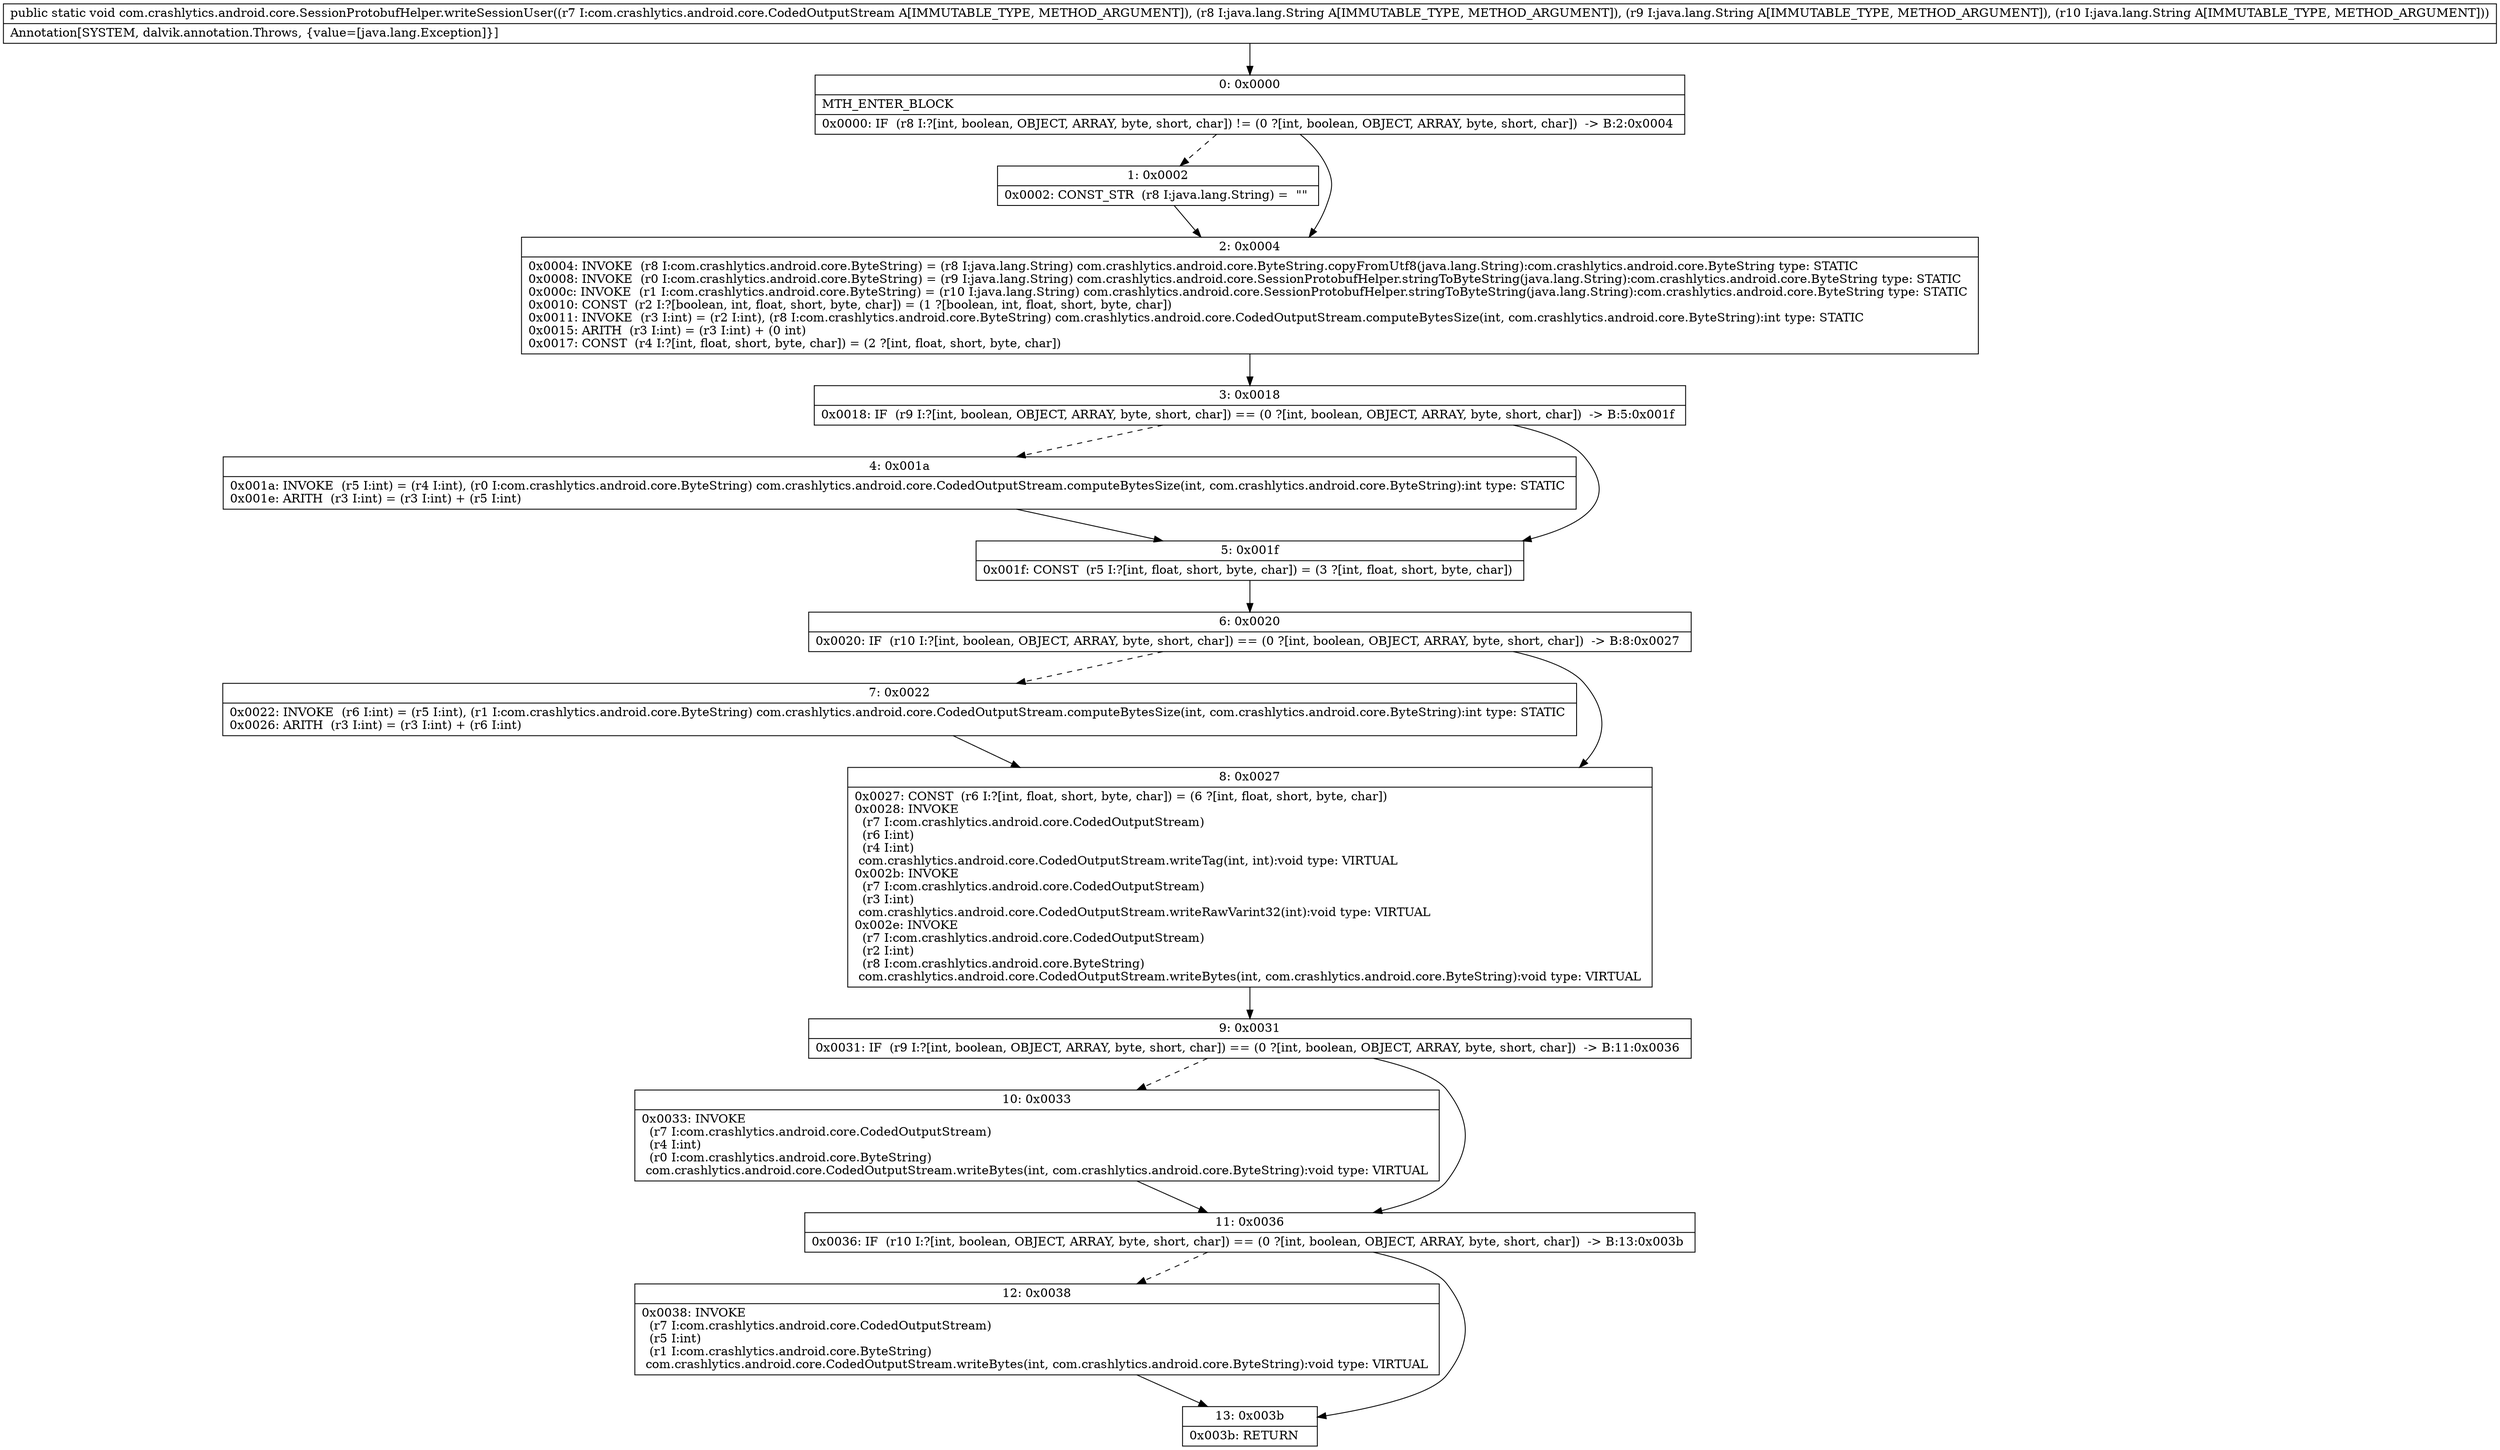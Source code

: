 digraph "CFG forcom.crashlytics.android.core.SessionProtobufHelper.writeSessionUser(Lcom\/crashlytics\/android\/core\/CodedOutputStream;Ljava\/lang\/String;Ljava\/lang\/String;Ljava\/lang\/String;)V" {
Node_0 [shape=record,label="{0\:\ 0x0000|MTH_ENTER_BLOCK\l|0x0000: IF  (r8 I:?[int, boolean, OBJECT, ARRAY, byte, short, char]) != (0 ?[int, boolean, OBJECT, ARRAY, byte, short, char])  \-\> B:2:0x0004 \l}"];
Node_1 [shape=record,label="{1\:\ 0x0002|0x0002: CONST_STR  (r8 I:java.lang.String) =  \"\" \l}"];
Node_2 [shape=record,label="{2\:\ 0x0004|0x0004: INVOKE  (r8 I:com.crashlytics.android.core.ByteString) = (r8 I:java.lang.String) com.crashlytics.android.core.ByteString.copyFromUtf8(java.lang.String):com.crashlytics.android.core.ByteString type: STATIC \l0x0008: INVOKE  (r0 I:com.crashlytics.android.core.ByteString) = (r9 I:java.lang.String) com.crashlytics.android.core.SessionProtobufHelper.stringToByteString(java.lang.String):com.crashlytics.android.core.ByteString type: STATIC \l0x000c: INVOKE  (r1 I:com.crashlytics.android.core.ByteString) = (r10 I:java.lang.String) com.crashlytics.android.core.SessionProtobufHelper.stringToByteString(java.lang.String):com.crashlytics.android.core.ByteString type: STATIC \l0x0010: CONST  (r2 I:?[boolean, int, float, short, byte, char]) = (1 ?[boolean, int, float, short, byte, char]) \l0x0011: INVOKE  (r3 I:int) = (r2 I:int), (r8 I:com.crashlytics.android.core.ByteString) com.crashlytics.android.core.CodedOutputStream.computeBytesSize(int, com.crashlytics.android.core.ByteString):int type: STATIC \l0x0015: ARITH  (r3 I:int) = (r3 I:int) + (0 int) \l0x0017: CONST  (r4 I:?[int, float, short, byte, char]) = (2 ?[int, float, short, byte, char]) \l}"];
Node_3 [shape=record,label="{3\:\ 0x0018|0x0018: IF  (r9 I:?[int, boolean, OBJECT, ARRAY, byte, short, char]) == (0 ?[int, boolean, OBJECT, ARRAY, byte, short, char])  \-\> B:5:0x001f \l}"];
Node_4 [shape=record,label="{4\:\ 0x001a|0x001a: INVOKE  (r5 I:int) = (r4 I:int), (r0 I:com.crashlytics.android.core.ByteString) com.crashlytics.android.core.CodedOutputStream.computeBytesSize(int, com.crashlytics.android.core.ByteString):int type: STATIC \l0x001e: ARITH  (r3 I:int) = (r3 I:int) + (r5 I:int) \l}"];
Node_5 [shape=record,label="{5\:\ 0x001f|0x001f: CONST  (r5 I:?[int, float, short, byte, char]) = (3 ?[int, float, short, byte, char]) \l}"];
Node_6 [shape=record,label="{6\:\ 0x0020|0x0020: IF  (r10 I:?[int, boolean, OBJECT, ARRAY, byte, short, char]) == (0 ?[int, boolean, OBJECT, ARRAY, byte, short, char])  \-\> B:8:0x0027 \l}"];
Node_7 [shape=record,label="{7\:\ 0x0022|0x0022: INVOKE  (r6 I:int) = (r5 I:int), (r1 I:com.crashlytics.android.core.ByteString) com.crashlytics.android.core.CodedOutputStream.computeBytesSize(int, com.crashlytics.android.core.ByteString):int type: STATIC \l0x0026: ARITH  (r3 I:int) = (r3 I:int) + (r6 I:int) \l}"];
Node_8 [shape=record,label="{8\:\ 0x0027|0x0027: CONST  (r6 I:?[int, float, short, byte, char]) = (6 ?[int, float, short, byte, char]) \l0x0028: INVOKE  \l  (r7 I:com.crashlytics.android.core.CodedOutputStream)\l  (r6 I:int)\l  (r4 I:int)\l com.crashlytics.android.core.CodedOutputStream.writeTag(int, int):void type: VIRTUAL \l0x002b: INVOKE  \l  (r7 I:com.crashlytics.android.core.CodedOutputStream)\l  (r3 I:int)\l com.crashlytics.android.core.CodedOutputStream.writeRawVarint32(int):void type: VIRTUAL \l0x002e: INVOKE  \l  (r7 I:com.crashlytics.android.core.CodedOutputStream)\l  (r2 I:int)\l  (r8 I:com.crashlytics.android.core.ByteString)\l com.crashlytics.android.core.CodedOutputStream.writeBytes(int, com.crashlytics.android.core.ByteString):void type: VIRTUAL \l}"];
Node_9 [shape=record,label="{9\:\ 0x0031|0x0031: IF  (r9 I:?[int, boolean, OBJECT, ARRAY, byte, short, char]) == (0 ?[int, boolean, OBJECT, ARRAY, byte, short, char])  \-\> B:11:0x0036 \l}"];
Node_10 [shape=record,label="{10\:\ 0x0033|0x0033: INVOKE  \l  (r7 I:com.crashlytics.android.core.CodedOutputStream)\l  (r4 I:int)\l  (r0 I:com.crashlytics.android.core.ByteString)\l com.crashlytics.android.core.CodedOutputStream.writeBytes(int, com.crashlytics.android.core.ByteString):void type: VIRTUAL \l}"];
Node_11 [shape=record,label="{11\:\ 0x0036|0x0036: IF  (r10 I:?[int, boolean, OBJECT, ARRAY, byte, short, char]) == (0 ?[int, boolean, OBJECT, ARRAY, byte, short, char])  \-\> B:13:0x003b \l}"];
Node_12 [shape=record,label="{12\:\ 0x0038|0x0038: INVOKE  \l  (r7 I:com.crashlytics.android.core.CodedOutputStream)\l  (r5 I:int)\l  (r1 I:com.crashlytics.android.core.ByteString)\l com.crashlytics.android.core.CodedOutputStream.writeBytes(int, com.crashlytics.android.core.ByteString):void type: VIRTUAL \l}"];
Node_13 [shape=record,label="{13\:\ 0x003b|0x003b: RETURN   \l}"];
MethodNode[shape=record,label="{public static void com.crashlytics.android.core.SessionProtobufHelper.writeSessionUser((r7 I:com.crashlytics.android.core.CodedOutputStream A[IMMUTABLE_TYPE, METHOD_ARGUMENT]), (r8 I:java.lang.String A[IMMUTABLE_TYPE, METHOD_ARGUMENT]), (r9 I:java.lang.String A[IMMUTABLE_TYPE, METHOD_ARGUMENT]), (r10 I:java.lang.String A[IMMUTABLE_TYPE, METHOD_ARGUMENT]))  | Annotation[SYSTEM, dalvik.annotation.Throws, \{value=[java.lang.Exception]\}]\l}"];
MethodNode -> Node_0;
Node_0 -> Node_1[style=dashed];
Node_0 -> Node_2;
Node_1 -> Node_2;
Node_2 -> Node_3;
Node_3 -> Node_4[style=dashed];
Node_3 -> Node_5;
Node_4 -> Node_5;
Node_5 -> Node_6;
Node_6 -> Node_7[style=dashed];
Node_6 -> Node_8;
Node_7 -> Node_8;
Node_8 -> Node_9;
Node_9 -> Node_10[style=dashed];
Node_9 -> Node_11;
Node_10 -> Node_11;
Node_11 -> Node_12[style=dashed];
Node_11 -> Node_13;
Node_12 -> Node_13;
}

